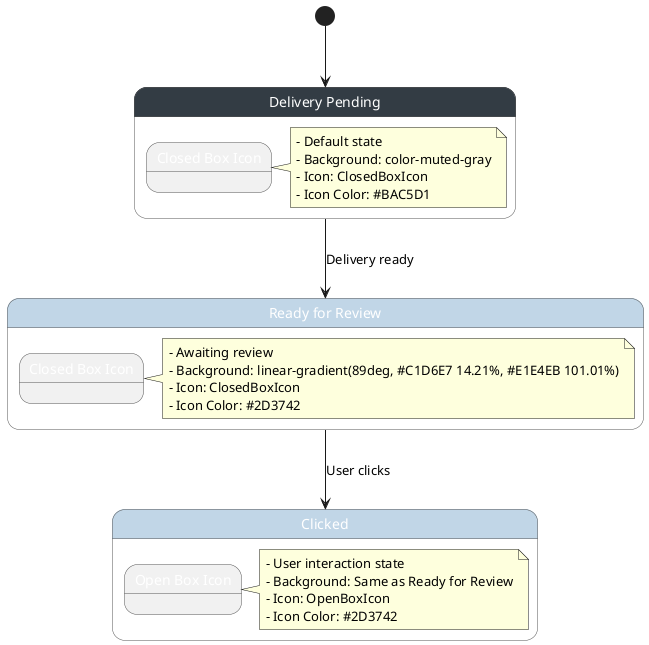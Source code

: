 @startuml DeliveryNode States

skinparam state {
  BackgroundColor<<pending>> #333C44
  BackgroundColor<<review>> #C1D6E7
  BorderColor #555555
  FontColor white
}

state "Delivery Pending" as Pending <<pending>> {
  state "Closed Box Icon" as ClosedBox1
  note right
    - Default state
    - Background: color-muted-gray
    - Icon: ClosedBoxIcon
    - Icon Color: #BAC5D1
  end note
}

state "Ready for Review" as Review <<review>> {
  state "Closed Box Icon" as ClosedBox2
  note right
    - Awaiting review
    - Background: linear-gradient(89deg, #C1D6E7 14.21%, #E1E4EB 101.01%)
    - Icon: ClosedBoxIcon
    - Icon Color: #2D3742
  end note
}

state "Clicked" as Clicked <<review>> {
  state "Open Box Icon" as OpenBox
  note right
    - User interaction state
    - Background: Same as Ready for Review
    - Icon: OpenBoxIcon
    - Icon Color: #2D3742
  end note
}

[*] --> Pending
Pending --> Review : Delivery ready
Review --> Clicked : User clicks

@enduml
